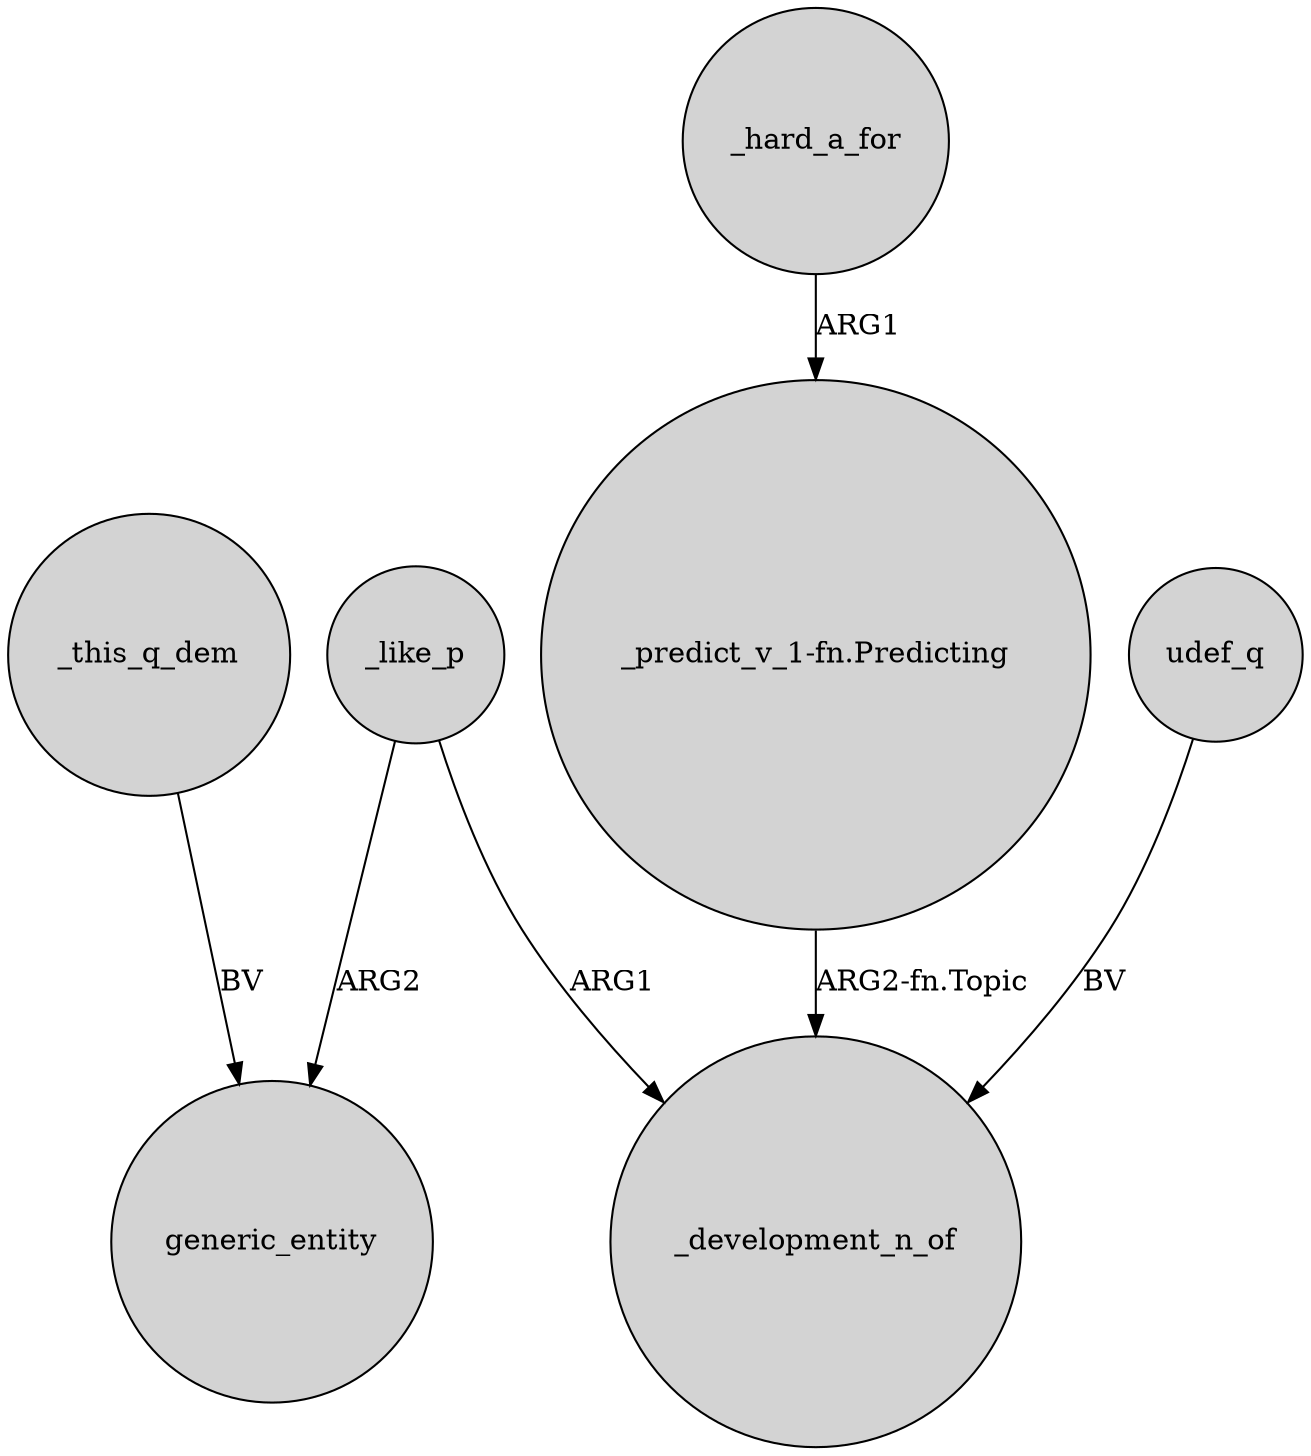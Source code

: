 digraph {
	node [shape=circle style=filled]
	_this_q_dem -> generic_entity [label=BV]
	_hard_a_for -> "_predict_v_1-fn.Predicting" [label=ARG1]
	_like_p -> generic_entity [label=ARG2]
	_like_p -> _development_n_of [label=ARG1]
	"_predict_v_1-fn.Predicting" -> _development_n_of [label="ARG2-fn.Topic"]
	udef_q -> _development_n_of [label=BV]
}

